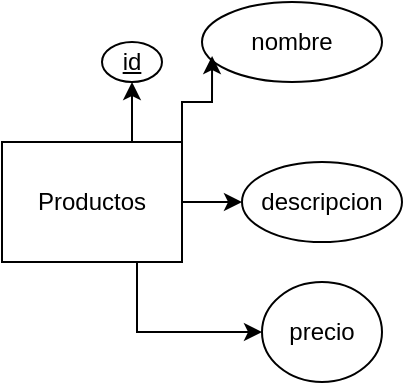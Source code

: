 <mxfile version="24.2.5" type="github">
  <diagram id="R2lEEEUBdFMjLlhIrx00" name="Page-1">
    <mxGraphModel dx="2284" dy="1884" grid="1" gridSize="10" guides="1" tooltips="1" connect="1" arrows="1" fold="1" page="1" pageScale="1" pageWidth="850" pageHeight="1100" math="0" shadow="0" extFonts="Permanent Marker^https://fonts.googleapis.com/css?family=Permanent+Marker">
      <root>
        <mxCell id="0" />
        <mxCell id="1" parent="0" />
        <mxCell id="lJdPWpP_AhthNzz1HLUO-6" style="edgeStyle=orthogonalEdgeStyle;rounded=0;orthogonalLoop=1;jettySize=auto;html=1;exitX=0.75;exitY=0;exitDx=0;exitDy=0;entryX=0.5;entryY=1;entryDx=0;entryDy=0;" edge="1" parent="1" source="lJdPWpP_AhthNzz1HLUO-1" target="lJdPWpP_AhthNzz1HLUO-5">
          <mxGeometry relative="1" as="geometry" />
        </mxCell>
        <mxCell id="lJdPWpP_AhthNzz1HLUO-9" style="edgeStyle=orthogonalEdgeStyle;rounded=0;orthogonalLoop=1;jettySize=auto;html=1;exitX=1;exitY=0.5;exitDx=0;exitDy=0;entryX=0;entryY=0.5;entryDx=0;entryDy=0;" edge="1" parent="1" source="lJdPWpP_AhthNzz1HLUO-1" target="lJdPWpP_AhthNzz1HLUO-8">
          <mxGeometry relative="1" as="geometry" />
        </mxCell>
        <mxCell id="lJdPWpP_AhthNzz1HLUO-11" style="edgeStyle=orthogonalEdgeStyle;rounded=0;orthogonalLoop=1;jettySize=auto;html=1;exitX=0.75;exitY=1;exitDx=0;exitDy=0;entryX=0;entryY=0.5;entryDx=0;entryDy=0;" edge="1" parent="1" source="lJdPWpP_AhthNzz1HLUO-1" target="lJdPWpP_AhthNzz1HLUO-10">
          <mxGeometry relative="1" as="geometry" />
        </mxCell>
        <mxCell id="lJdPWpP_AhthNzz1HLUO-1" value="Productos" style="rounded=0;whiteSpace=wrap;html=1;" vertex="1" parent="1">
          <mxGeometry x="-180" y="-60" width="90" height="60" as="geometry" />
        </mxCell>
        <mxCell id="lJdPWpP_AhthNzz1HLUO-2" value="nombre" style="ellipse;whiteSpace=wrap;html=1;" vertex="1" parent="1">
          <mxGeometry x="-80" y="-130" width="90" height="40" as="geometry" />
        </mxCell>
        <mxCell id="lJdPWpP_AhthNzz1HLUO-4" style="edgeStyle=orthogonalEdgeStyle;rounded=0;orthogonalLoop=1;jettySize=auto;html=1;exitX=1;exitY=0;exitDx=0;exitDy=0;entryX=0.056;entryY=0.675;entryDx=0;entryDy=0;entryPerimeter=0;" edge="1" parent="1" source="lJdPWpP_AhthNzz1HLUO-1" target="lJdPWpP_AhthNzz1HLUO-2">
          <mxGeometry relative="1" as="geometry" />
        </mxCell>
        <mxCell id="lJdPWpP_AhthNzz1HLUO-5" value="&lt;u&gt;id&lt;/u&gt;" style="ellipse;whiteSpace=wrap;html=1;" vertex="1" parent="1">
          <mxGeometry x="-130" y="-110" width="30" height="20" as="geometry" />
        </mxCell>
        <mxCell id="lJdPWpP_AhthNzz1HLUO-8" value="descripcion" style="ellipse;whiteSpace=wrap;html=1;" vertex="1" parent="1">
          <mxGeometry x="-60" y="-50" width="80" height="40" as="geometry" />
        </mxCell>
        <mxCell id="lJdPWpP_AhthNzz1HLUO-10" value="precio" style="ellipse;whiteSpace=wrap;html=1;" vertex="1" parent="1">
          <mxGeometry x="-50" y="10" width="60" height="50" as="geometry" />
        </mxCell>
      </root>
    </mxGraphModel>
  </diagram>
</mxfile>
